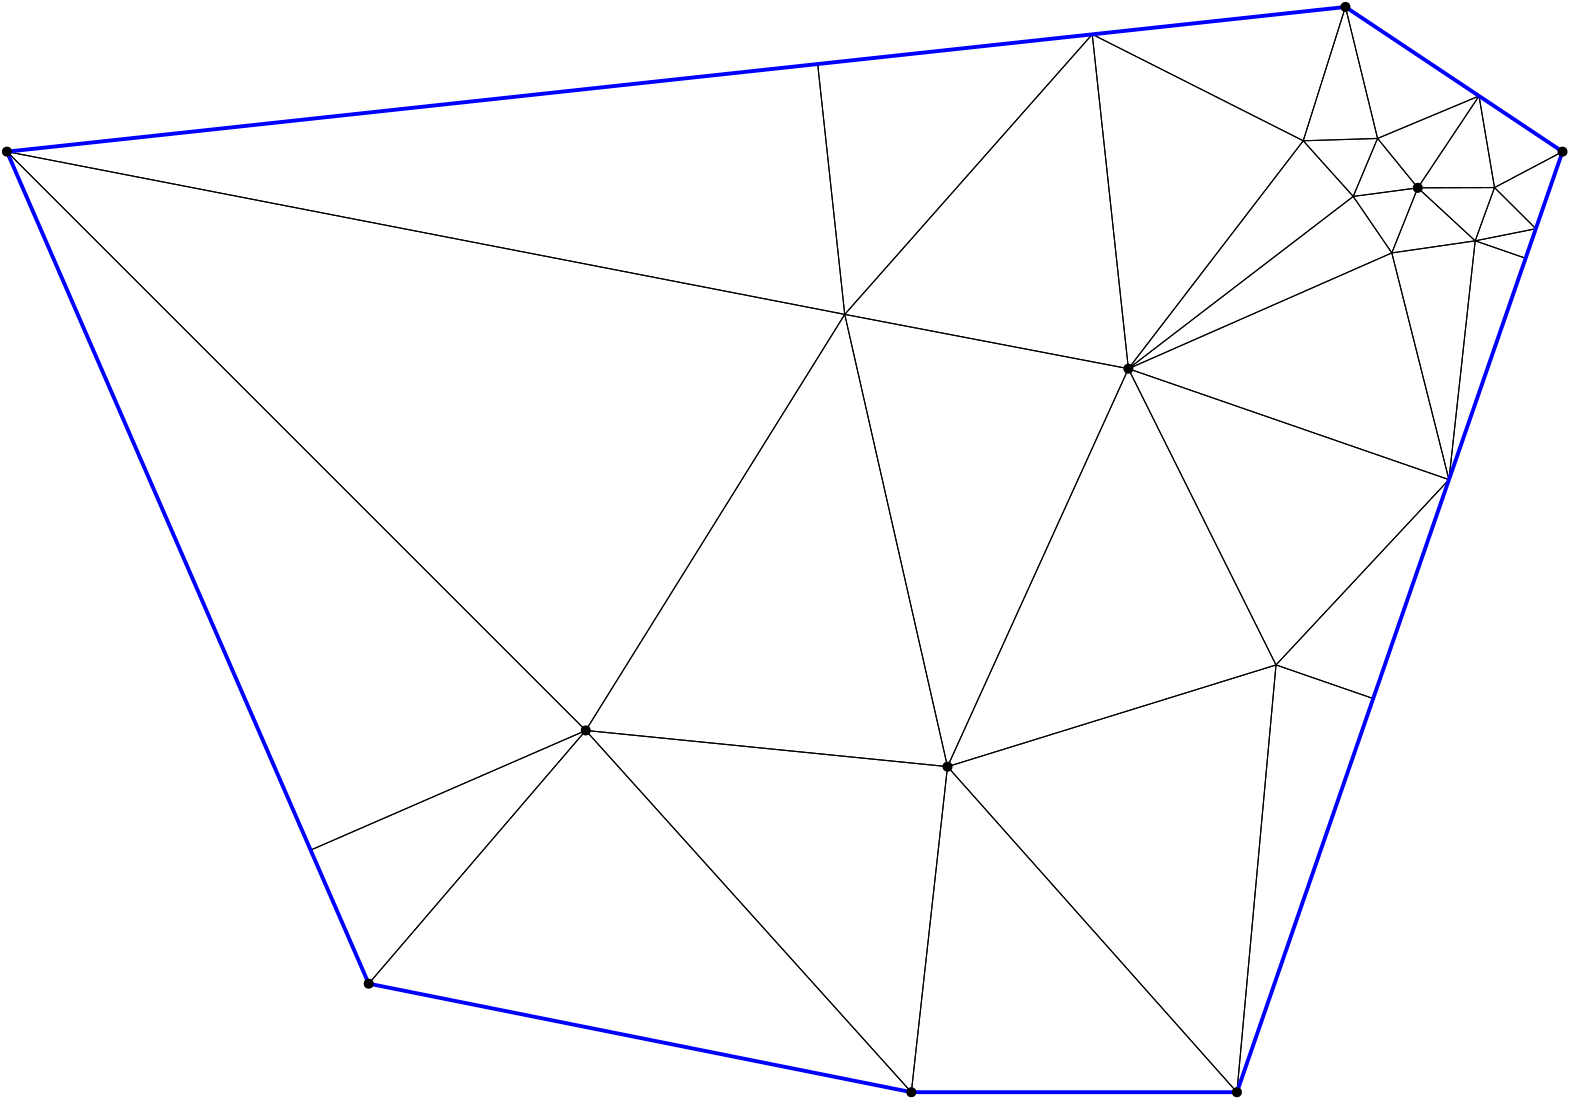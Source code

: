 <?xml version="1.0"?>
<!DOCTYPE ipe SYSTEM "ipe.dtd">
<ipe version="70218" creator="Ipe 7.2.24">
<info created="D:20221020151441" modified="D:20221020151441"/>
<ipestyle name="basic">
<symbol name="mark/disk(sx)" transformations="translations">
<path fill="sym-stroke">
0.6 0 0 0.6 0 0 e
</path>
</symbol>
<anglesize name="22.5 deg" value="22.5"/>
<anglesize name="30 deg" value="30"/>
<anglesize name="45 deg" value="45"/>
<anglesize name="60 deg" value="60"/>
<anglesize name="90 deg" value="90"/>
<arrowsize name="large" value="10"/>
<arrowsize name="small" value="5"/>
<arrowsize name="tiny" value="3"/>
<color name="blue" value="0 0 1"/>
<color name="gray" value="0.745"/>
<color name="green" value="0 1 0"/>
<color name="red" value="1 0 0"/>
<color name="pink" value="1 0.753 0.796"/>
<pen name="heavier" value="0.8"/>
<pen name="fat" value="1.4"/>
<pen name="ultrafat" value="2"/>
<gridsize name="16 pts (~6 mm)" value="16"/>
<gridsize name="32 pts (~12 mm)" value="32"/>
<gridsize name="4 pts" value="4"/>
<gridsize name="8 pts (~3 mm)" value="8"/>
<opacity name="10%" value="0.1"/>
<opacity name="25%" value="0.25"/>
<opacity name="50%" value="0.5"/>
<opacity name="75%" value="0.75"/>
<symbolsize name="large" value="5"/>
<symbolsize name="small" value="2"/>
<symbolsize name="tiny" value="1.1"/>
<textsize name="huge" value="\huge"/>
<textsize name="large" value="\large"/>
<textsize name="small" value="\small"/>
<textsize name="tiny" value="	iny"/>
<tiling name="falling" angle="-60" step="4" width="1"/>
<tiling name="rising" angle="30" step="4" width="1"/>
</ipestyle>
<page>
<layer name="hull"/>
<layer name="constraints"/>
<layer name="triangulation"/>
<layer name="obtuse"/>
<layer name="blub"/>
<layer name="problems"/>
<view layers="hull constraints triangulation obtuse blub" active="triangulation"/>
<path layer="triangulation" stroke="black">
224.372 402.233 m 
341.581 272 l 
</path>
<path layer="triangulation" stroke="black">
341.581 272 m 
354.605 389.209 l 
</path>
<path layer="triangulation" stroke="black">
354.605 389.209 m 
224.372 402.233 l 
</path>
<path layer="triangulation" stroke="black">
125.321 359.167 m 
146.233 311.07 l 
</path>
<path layer="triangulation" stroke="black">
146.233 311.07 m 
224.372 402.233 l 
</path>
<path layer="triangulation" stroke="black">
224.372 402.233 m 
125.321 359.167 l 
</path>
<path layer="triangulation" stroke="black">
224.372 402.233 m 
146.233 311.07 l 
</path>
<path layer="triangulation" stroke="black">
146.233 311.07 m 
341.581 272 l 
</path>
<path layer="triangulation" stroke="black">
341.581 272 m 
224.372 402.233 l 
</path>
<path layer="triangulation" stroke="black">
317.604 552.019 m 
16 610.605 l 
</path>
<path layer="triangulation" stroke="black">
16 610.605 m 
224.372 402.233 l 
</path>
<path layer="triangulation" stroke="black">
224.372 402.233 m 
317.604 552.019 l 
</path>
<path layer="triangulation" stroke="black">
341.581 272 m 
458.791 272 l 
</path>
<path layer="triangulation" stroke="black">
458.791 272 m 
354.605 389.209 l 
</path>
<path layer="triangulation" stroke="black">
354.605 389.209 m 
341.581 272 l 
</path>
<path layer="triangulation" stroke="black">
500.659 594.487 m 
514.555 574.155 l 
</path>
<path layer="triangulation" stroke="black">
514.555 574.155 m 
523.907 597.581 l 
</path>
<path layer="triangulation" stroke="black">
523.907 597.581 m 
500.659 594.487 l 
</path>
<path layer="triangulation" stroke="black">
514.555 574.155 m 
419.721 532.465 l 
</path>
<path layer="triangulation" stroke="black">
419.721 532.465 m 
535.124 492.518 l 
</path>
<path layer="triangulation" stroke="black">
535.124 492.518 m 
514.555 574.155 l 
</path>
<path layer="triangulation" stroke="black">
354.605 389.209 m 
419.721 532.465 l 
</path>
<path layer="triangulation" stroke="black">
419.721 532.465 m 
317.604 552.019 l 
</path>
<path layer="triangulation" stroke="black">
317.604 552.019 m 
354.605 389.209 l 
</path>
<path layer="triangulation" stroke="black">
354.605 389.209 m 
458.791 272 l 
</path>
<path layer="triangulation" stroke="black">
458.791 272 m 
472.863 425.82 l 
</path>
<path layer="triangulation" stroke="black">
472.863 425.82 m 
354.605 389.209 l 
</path>
<path layer="triangulation" stroke="black">
566.4 582.872 m 
544.568 578.499 l 
</path>
<path layer="triangulation" stroke="black">
544.568 578.499 m 
562.712 572.218 l 
</path>
<path layer="triangulation" stroke="black">
562.712 572.218 m 
566.4 582.872 l 
</path>
<path layer="triangulation" stroke="black">
544.568 578.499 m 
514.555 574.155 l 
</path>
<path layer="triangulation" stroke="black">
514.555 574.155 m 
535.124 492.518 l 
</path>
<path layer="triangulation" stroke="black">
535.124 492.518 m 
544.568 578.499 l 
</path>
<path layer="triangulation" stroke="black">
566.4 582.872 m 
551.523 597.672 l 
</path>
<path layer="triangulation" stroke="black">
551.523 597.672 m 
544.568 578.499 l 
</path>
<path layer="triangulation" stroke="black">
544.568 578.499 m 
566.4 582.872 l 
</path>
<path layer="triangulation" stroke="black">
472.863 425.82 m 
419.721 532.465 l 
</path>
<path layer="triangulation" stroke="black">
419.721 532.465 m 
354.605 389.209 l 
</path>
<path layer="triangulation" stroke="black">
354.605 389.209 m 
472.863 425.82 l 
</path>
<path layer="triangulation" stroke="black">
523.907 597.581 m 
514.555 574.155 l 
</path>
<path layer="triangulation" stroke="black">
514.555 574.155 m 
544.568 578.499 l 
</path>
<path layer="triangulation" stroke="black">
544.568 578.499 m 
523.907 597.581 l 
</path>
<path layer="triangulation" stroke="black">
509.427 615.369 m 
497.86 662.698 l 
</path>
<path layer="triangulation" stroke="black">
497.86 662.698 m 
482.659 614.514 l 
</path>
<path layer="triangulation" stroke="black">
482.659 614.514 m 
509.427 615.369 l 
</path>
<path layer="triangulation" stroke="black">
507.845 413.711 m 
472.863 425.82 l 
</path>
<path layer="triangulation" stroke="black">
472.863 425.82 m 
458.791 272 l 
</path>
<path layer="triangulation" stroke="black">
458.791 272 m 
507.845 413.711 l 
</path>
<path layer="triangulation" stroke="black">
535.124 492.518 m 
419.721 532.465 l 
</path>
<path layer="triangulation" stroke="black">
419.721 532.465 m 
472.863 425.82 l 
</path>
<path layer="triangulation" stroke="black">
472.863 425.82 m 
535.124 492.518 l 
</path>
<path layer="triangulation" stroke="black">
509.427 615.369 m 
500.659 594.487 l 
</path>
<path layer="triangulation" stroke="black">
500.659 594.487 m 
523.907 597.581 l 
</path>
<path layer="triangulation" stroke="black">
523.907 597.581 m 
509.427 615.369 l 
</path>
<path layer="triangulation" stroke="black">
419.721 532.465 m 
514.555 574.155 l 
</path>
<path layer="triangulation" stroke="black">
514.555 574.155 m 
500.659 594.487 l 
</path>
<path layer="triangulation" stroke="black">
500.659 594.487 m 
419.721 532.465 l 
</path>
<path layer="triangulation" stroke="black">
16 610.605 m 
125.321 359.167 l 
</path>
<path layer="triangulation" stroke="black">
125.321 359.167 m 
224.372 402.233 l 
</path>
<path layer="triangulation" stroke="black">
224.372 402.233 m 
16 610.605 l 
</path>
<path layer="triangulation" stroke="black">
354.605 389.209 m 
317.604 552.019 l 
</path>
<path layer="triangulation" stroke="black">
317.604 552.019 m 
224.372 402.233 l 
</path>
<path layer="triangulation" stroke="black">
224.372 402.233 m 
354.605 389.209 l 
</path>
<path layer="triangulation" stroke="black">
419.721 532.465 m 
482.659 614.514 l 
</path>
<path layer="triangulation" stroke="black">
482.659 614.514 m 
406.707 652.843 l 
</path>
<path layer="triangulation" stroke="black">
406.707 652.843 m 
419.721 532.465 l 
</path>
<path layer="triangulation" stroke="black">
406.707 652.843 m 
482.659 614.514 l 
</path>
<path layer="triangulation" stroke="black">
482.659 614.514 m 
497.86 662.698 l 
</path>
<path layer="triangulation" stroke="black">
497.86 662.698 m 
406.707 652.843 l 
</path>
<path layer="triangulation" stroke="black">
419.721 532.465 m 
500.659 594.487 l 
</path>
<path layer="triangulation" stroke="black">
500.659 594.487 m 
482.659 614.514 l 
</path>
<path layer="triangulation" stroke="black">
482.659 614.514 m 
419.721 532.465 l 
</path>
<path layer="triangulation" stroke="black">
317.604 552.019 m 
307.86 642.157 l 
</path>
<path layer="triangulation" stroke="black">
307.86 642.157 m 
16 610.605 l 
</path>
<path layer="triangulation" stroke="black">
16 610.605 m 
317.604 552.019 l 
</path>
<path layer="triangulation" stroke="black">
317.604 552.019 m 
419.721 532.465 l 
</path>
<path layer="triangulation" stroke="black">
419.721 532.465 m 
406.707 652.843 l 
</path>
<path layer="triangulation" stroke="black">
406.707 652.843 m 
317.604 552.019 l 
</path>
<path layer="triangulation" stroke="black">
307.86 642.157 m 
317.604 552.019 l 
</path>
<path layer="triangulation" stroke="black">
317.604 552.019 m 
406.707 652.843 l 
</path>
<path layer="triangulation" stroke="black">
406.707 652.843 m 
307.86 642.157 l 
</path>
<path layer="triangulation" stroke="black">
500.659 594.487 m 
509.427 615.369 l 
</path>
<path layer="triangulation" stroke="black">
509.427 615.369 m 
482.659 614.514 l 
</path>
<path layer="triangulation" stroke="black">
482.659 614.514 m 
500.659 594.487 l 
</path>
<path layer="triangulation" stroke="black">
523.907 597.581 m 
544.568 578.499 l 
</path>
<path layer="triangulation" stroke="black">
544.568 578.499 m 
551.523 597.672 l 
</path>
<path layer="triangulation" stroke="black">
551.523 597.672 m 
523.907 597.581 l 
</path>
<path layer="triangulation" stroke="black">
509.427 615.369 m 
545.946 630.64 l 
</path>
<path layer="triangulation" stroke="black">
545.946 630.64 m 
497.86 662.698 l 
</path>
<path layer="triangulation" stroke="black">
497.86 662.698 m 
509.427 615.369 l 
</path>
<path layer="triangulation" stroke="black">
509.427 615.369 m 
523.907 597.581 l 
</path>
<path layer="triangulation" stroke="black">
523.907 597.581 m 
545.946 630.64 l 
</path>
<path layer="triangulation" stroke="black">
545.946 630.64 m 
509.427 615.369 l 
</path>
<path layer="triangulation" stroke="black">
545.946 630.64 m 
551.523 597.672 l 
</path>
<path layer="triangulation" stroke="black">
551.523 597.672 m 
576 610.605 l 
</path>
<path layer="triangulation" stroke="black">
576 610.605 m 
545.946 630.64 l 
</path>
<path layer="triangulation" stroke="black">
545.946 630.64 m 
523.907 597.581 l 
</path>
<path layer="triangulation" stroke="black">
523.907 597.581 m 
551.523 597.672 l 
</path>
<path layer="triangulation" stroke="black">
551.523 597.672 m 
545.946 630.64 l 
</path>
<path layer="triangulation" stroke="black">
576 610.605 m 
551.523 597.672 l 
</path>
<path layer="triangulation" stroke="black">
551.523 597.672 m 
566.4 582.872 l 
</path>
<path layer="triangulation" stroke="black">
566.4 582.872 m 
576 610.605 l 
</path>
<path layer="triangulation" stroke="black">
562.712 572.218 m 
544.568 578.499 l 
</path>
<path layer="triangulation" stroke="black">
544.568 578.499 m 
535.124 492.518 l 
</path>
<path layer="triangulation" stroke="black">
535.124 492.518 m 
562.712 572.218 l 
</path>
<path layer="triangulation" stroke="black">
535.124 492.518 m 
472.863 425.82 l 
</path>
<path layer="triangulation" stroke="black">
472.863 425.82 m 
507.845 413.711 l 
</path>
<path layer="triangulation" stroke="black">
507.845 413.711 m 
535.124 492.518 l 
</path>
<path layer="hull" stroke="blue" pen="fat">
16 610.605 m 
146.233 311.07 l 
</path>
<path layer="hull" stroke="blue" pen="fat">
146.233 311.07 m 
341.581 272 l 
</path>
<path layer="hull" stroke="blue" pen="fat">
341.581 272 m 
458.791 272 l 
</path>
<path layer="hull" stroke="blue" pen="fat">
458.791 272 m 
576 610.605 l 
</path>
<path layer="hull" stroke="blue" pen="fat">
576 610.605 m 
497.86 662.698 l 
</path>
<path layer="hull" stroke="blue" pen="fat">
497.86 662.698 m 
16 610.605 l 
</path>
<use layer="points" name="mark/disk(sx)" pos="146.233 311.07" size="normal" stroke="black"/>
<use layer="points" name="mark/disk(sx)" pos="341.581 272" size="normal" stroke="black"/>
<use layer="points" name="mark/disk(sx)" pos="458.791 272" size="normal" stroke="black"/>
<use layer="points" name="mark/disk(sx)" pos="523.907 597.581" size="normal" stroke="black"/>
<use layer="points" name="mark/disk(sx)" pos="419.721 532.465" size="normal" stroke="black"/>
<use layer="points" name="mark/disk(sx)" pos="354.605 389.209" size="normal" stroke="black"/>
<use layer="points" name="mark/disk(sx)" pos="16 610.605" size="normal" stroke="black"/>
<use layer="points" name="mark/disk(sx)" pos="576 610.605" size="normal" stroke="black"/>
<use layer="points" name="mark/disk(sx)" pos="497.86 662.698" size="normal" stroke="black"/>
<use layer="points" name="mark/disk(sx)" pos="224.372 402.233" size="normal" stroke="black"/>
</page>
</ipe>
